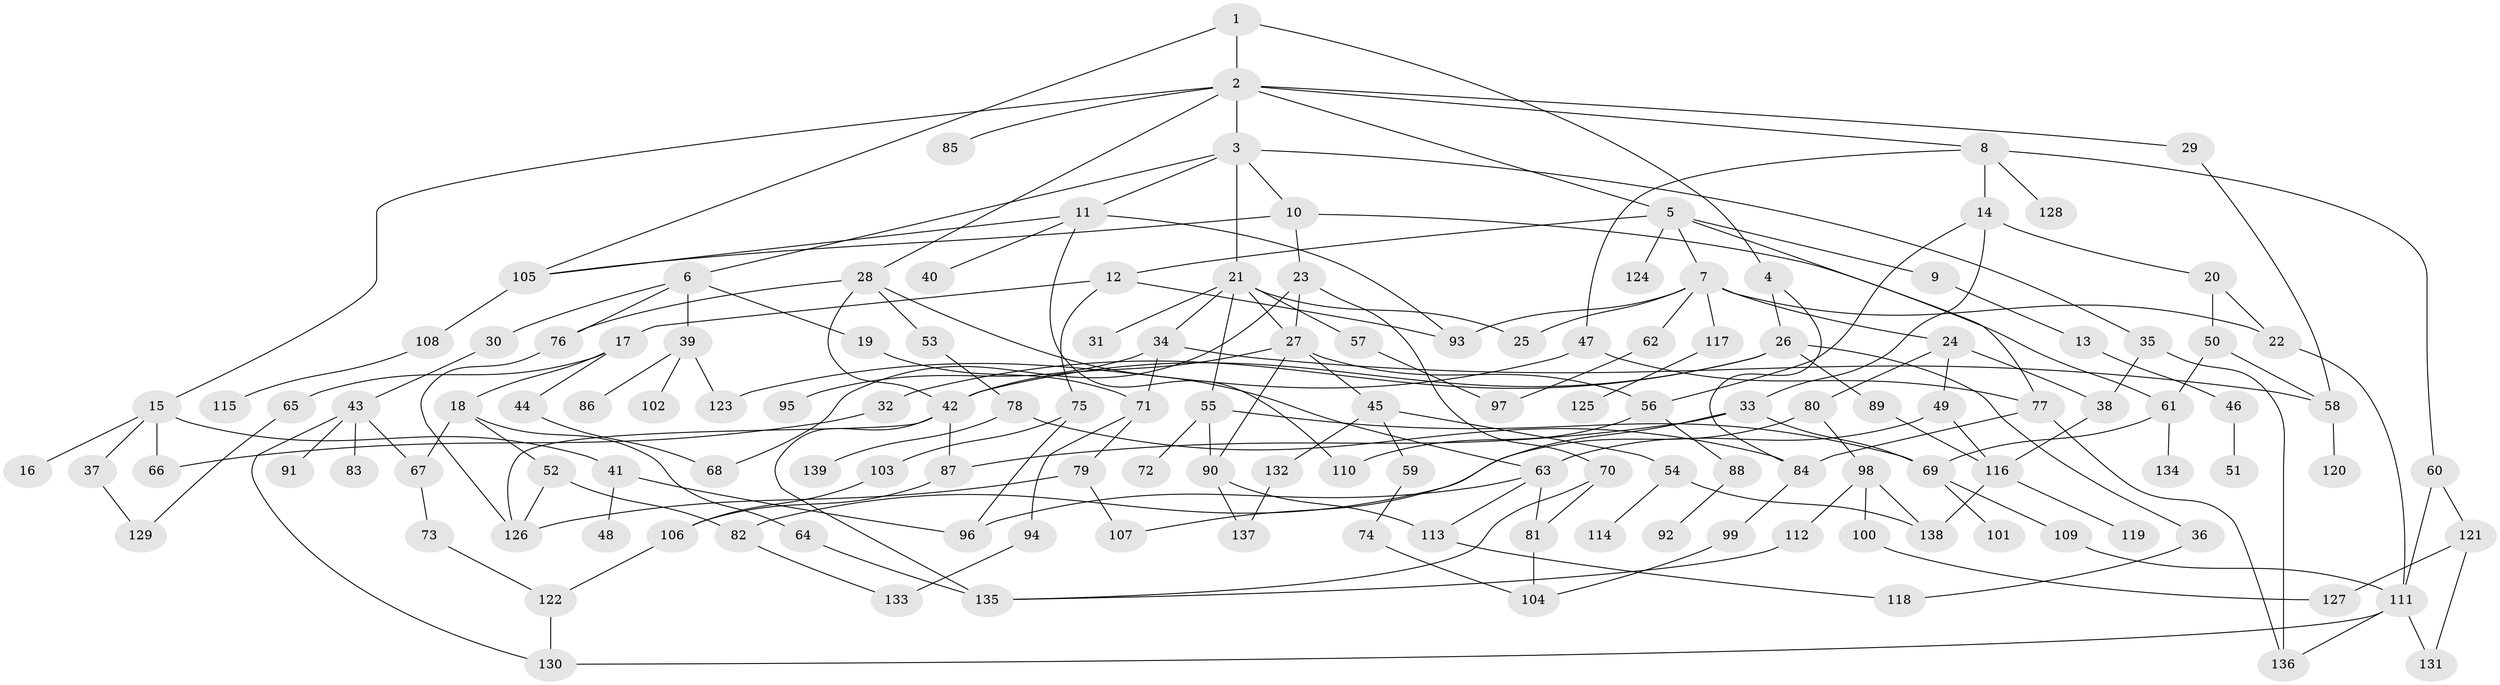 // Generated by graph-tools (version 1.1) at 2025/49/03/09/25 03:49:18]
// undirected, 139 vertices, 200 edges
graph export_dot {
graph [start="1"]
  node [color=gray90,style=filled];
  1;
  2;
  3;
  4;
  5;
  6;
  7;
  8;
  9;
  10;
  11;
  12;
  13;
  14;
  15;
  16;
  17;
  18;
  19;
  20;
  21;
  22;
  23;
  24;
  25;
  26;
  27;
  28;
  29;
  30;
  31;
  32;
  33;
  34;
  35;
  36;
  37;
  38;
  39;
  40;
  41;
  42;
  43;
  44;
  45;
  46;
  47;
  48;
  49;
  50;
  51;
  52;
  53;
  54;
  55;
  56;
  57;
  58;
  59;
  60;
  61;
  62;
  63;
  64;
  65;
  66;
  67;
  68;
  69;
  70;
  71;
  72;
  73;
  74;
  75;
  76;
  77;
  78;
  79;
  80;
  81;
  82;
  83;
  84;
  85;
  86;
  87;
  88;
  89;
  90;
  91;
  92;
  93;
  94;
  95;
  96;
  97;
  98;
  99;
  100;
  101;
  102;
  103;
  104;
  105;
  106;
  107;
  108;
  109;
  110;
  111;
  112;
  113;
  114;
  115;
  116;
  117;
  118;
  119;
  120;
  121;
  122;
  123;
  124;
  125;
  126;
  127;
  128;
  129;
  130;
  131;
  132;
  133;
  134;
  135;
  136;
  137;
  138;
  139;
  1 -- 2;
  1 -- 4;
  1 -- 105;
  2 -- 3;
  2 -- 5;
  2 -- 8;
  2 -- 15;
  2 -- 28;
  2 -- 29;
  2 -- 85;
  3 -- 6;
  3 -- 10;
  3 -- 11;
  3 -- 21;
  3 -- 35;
  4 -- 26;
  4 -- 84;
  5 -- 7;
  5 -- 9;
  5 -- 12;
  5 -- 77;
  5 -- 124;
  6 -- 19;
  6 -- 30;
  6 -- 39;
  6 -- 76;
  7 -- 24;
  7 -- 62;
  7 -- 117;
  7 -- 22;
  7 -- 93;
  7 -- 25;
  8 -- 14;
  8 -- 47;
  8 -- 60;
  8 -- 128;
  9 -- 13;
  10 -- 23;
  10 -- 105;
  10 -- 61;
  11 -- 40;
  11 -- 105;
  11 -- 110;
  11 -- 93;
  12 -- 17;
  12 -- 75;
  12 -- 93;
  13 -- 46;
  14 -- 20;
  14 -- 33;
  14 -- 56;
  15 -- 16;
  15 -- 37;
  15 -- 41;
  15 -- 66;
  17 -- 18;
  17 -- 44;
  17 -- 65;
  18 -- 52;
  18 -- 64;
  18 -- 67;
  19 -- 71;
  20 -- 22;
  20 -- 50;
  21 -- 25;
  21 -- 27;
  21 -- 31;
  21 -- 34;
  21 -- 55;
  21 -- 57;
  22 -- 111;
  23 -- 68;
  23 -- 70;
  23 -- 27;
  24 -- 49;
  24 -- 80;
  24 -- 38;
  26 -- 32;
  26 -- 36;
  26 -- 89;
  26 -- 42;
  27 -- 45;
  27 -- 42;
  27 -- 90;
  27 -- 56;
  28 -- 42;
  28 -- 53;
  28 -- 76;
  28 -- 63;
  29 -- 58;
  30 -- 43;
  32 -- 66;
  33 -- 107;
  33 -- 87;
  33 -- 69;
  34 -- 95;
  34 -- 71;
  34 -- 58;
  35 -- 38;
  35 -- 136;
  36 -- 118;
  37 -- 129;
  38 -- 116;
  39 -- 86;
  39 -- 102;
  39 -- 123;
  41 -- 48;
  41 -- 96;
  42 -- 87;
  42 -- 126;
  42 -- 135;
  43 -- 67;
  43 -- 83;
  43 -- 91;
  43 -- 130;
  44 -- 68;
  45 -- 54;
  45 -- 59;
  45 -- 132;
  46 -- 51;
  47 -- 123;
  47 -- 77;
  49 -- 63;
  49 -- 116;
  50 -- 58;
  50 -- 61;
  52 -- 82;
  52 -- 126;
  53 -- 78;
  54 -- 114;
  54 -- 138;
  55 -- 72;
  55 -- 90;
  55 -- 69;
  56 -- 88;
  56 -- 110;
  57 -- 97;
  58 -- 120;
  59 -- 74;
  60 -- 111;
  60 -- 121;
  61 -- 69;
  61 -- 134;
  62 -- 97;
  63 -- 96;
  63 -- 113;
  63 -- 81;
  64 -- 135;
  65 -- 129;
  67 -- 73;
  69 -- 101;
  69 -- 109;
  70 -- 81;
  70 -- 135;
  71 -- 79;
  71 -- 94;
  73 -- 122;
  74 -- 104;
  75 -- 103;
  75 -- 96;
  76 -- 126;
  77 -- 84;
  77 -- 136;
  78 -- 84;
  78 -- 139;
  79 -- 107;
  79 -- 126;
  80 -- 82;
  80 -- 98;
  81 -- 104;
  82 -- 133;
  84 -- 99;
  87 -- 106;
  88 -- 92;
  89 -- 116;
  90 -- 113;
  90 -- 137;
  94 -- 133;
  98 -- 100;
  98 -- 112;
  98 -- 138;
  99 -- 104;
  100 -- 127;
  103 -- 106;
  105 -- 108;
  106 -- 122;
  108 -- 115;
  109 -- 111;
  111 -- 130;
  111 -- 131;
  111 -- 136;
  112 -- 135;
  113 -- 118;
  116 -- 119;
  116 -- 138;
  117 -- 125;
  121 -- 127;
  121 -- 131;
  122 -- 130;
  132 -- 137;
}
